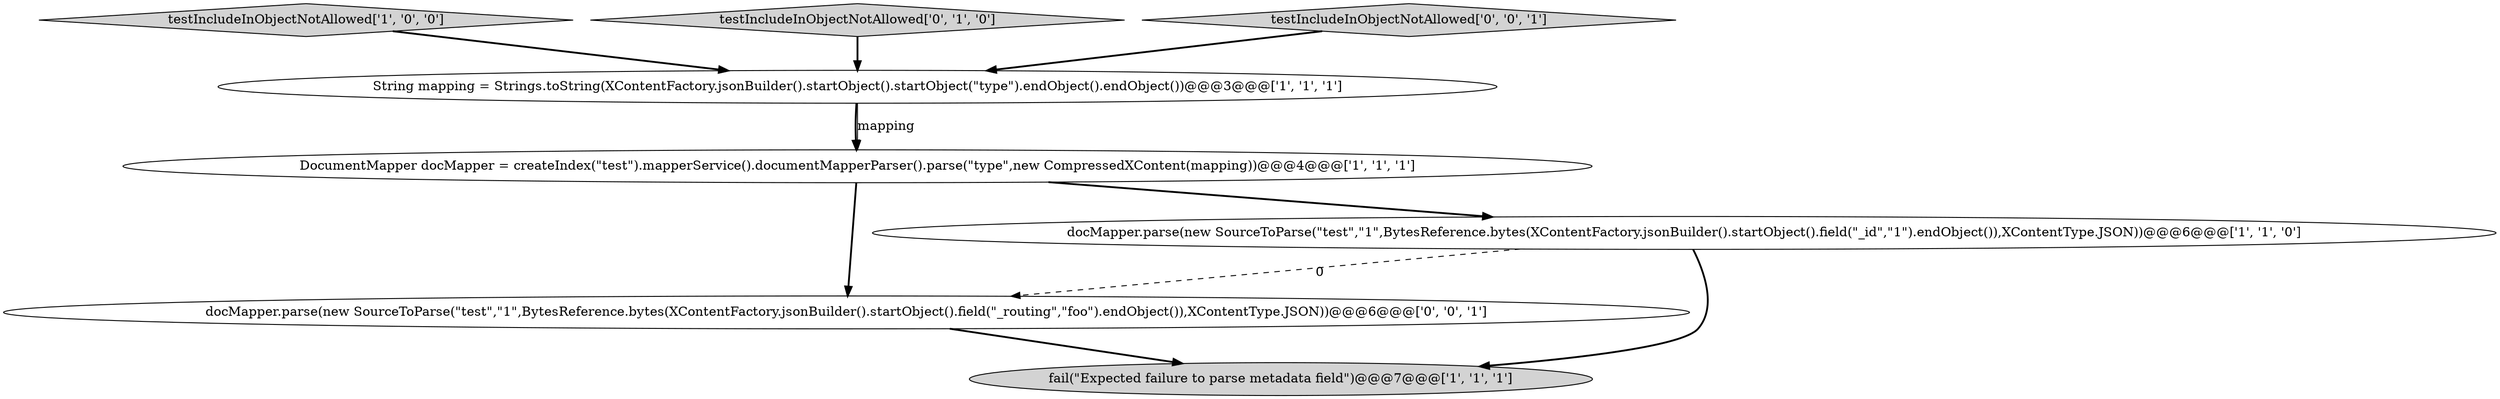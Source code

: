 digraph {
0 [style = filled, label = "testIncludeInObjectNotAllowed['1', '0', '0']", fillcolor = lightgray, shape = diamond image = "AAA0AAABBB1BBB"];
1 [style = filled, label = "String mapping = Strings.toString(XContentFactory.jsonBuilder().startObject().startObject(\"type\").endObject().endObject())@@@3@@@['1', '1', '1']", fillcolor = white, shape = ellipse image = "AAA0AAABBB1BBB"];
6 [style = filled, label = "docMapper.parse(new SourceToParse(\"test\",\"1\",BytesReference.bytes(XContentFactory.jsonBuilder().startObject().field(\"_routing\",\"foo\").endObject()),XContentType.JSON))@@@6@@@['0', '0', '1']", fillcolor = white, shape = ellipse image = "AAA0AAABBB3BBB"];
4 [style = filled, label = "DocumentMapper docMapper = createIndex(\"test\").mapperService().documentMapperParser().parse(\"type\",new CompressedXContent(mapping))@@@4@@@['1', '1', '1']", fillcolor = white, shape = ellipse image = "AAA0AAABBB1BBB"];
5 [style = filled, label = "testIncludeInObjectNotAllowed['0', '1', '0']", fillcolor = lightgray, shape = diamond image = "AAA0AAABBB2BBB"];
2 [style = filled, label = "docMapper.parse(new SourceToParse(\"test\",\"1\",BytesReference.bytes(XContentFactory.jsonBuilder().startObject().field(\"_id\",\"1\").endObject()),XContentType.JSON))@@@6@@@['1', '1', '0']", fillcolor = white, shape = ellipse image = "AAA0AAABBB1BBB"];
7 [style = filled, label = "testIncludeInObjectNotAllowed['0', '0', '1']", fillcolor = lightgray, shape = diamond image = "AAA0AAABBB3BBB"];
3 [style = filled, label = "fail(\"Expected failure to parse metadata field\")@@@7@@@['1', '1', '1']", fillcolor = lightgray, shape = ellipse image = "AAA0AAABBB1BBB"];
6->3 [style = bold, label=""];
5->1 [style = bold, label=""];
1->4 [style = bold, label=""];
7->1 [style = bold, label=""];
1->4 [style = solid, label="mapping"];
4->2 [style = bold, label=""];
4->6 [style = bold, label=""];
0->1 [style = bold, label=""];
2->3 [style = bold, label=""];
2->6 [style = dashed, label="0"];
}
